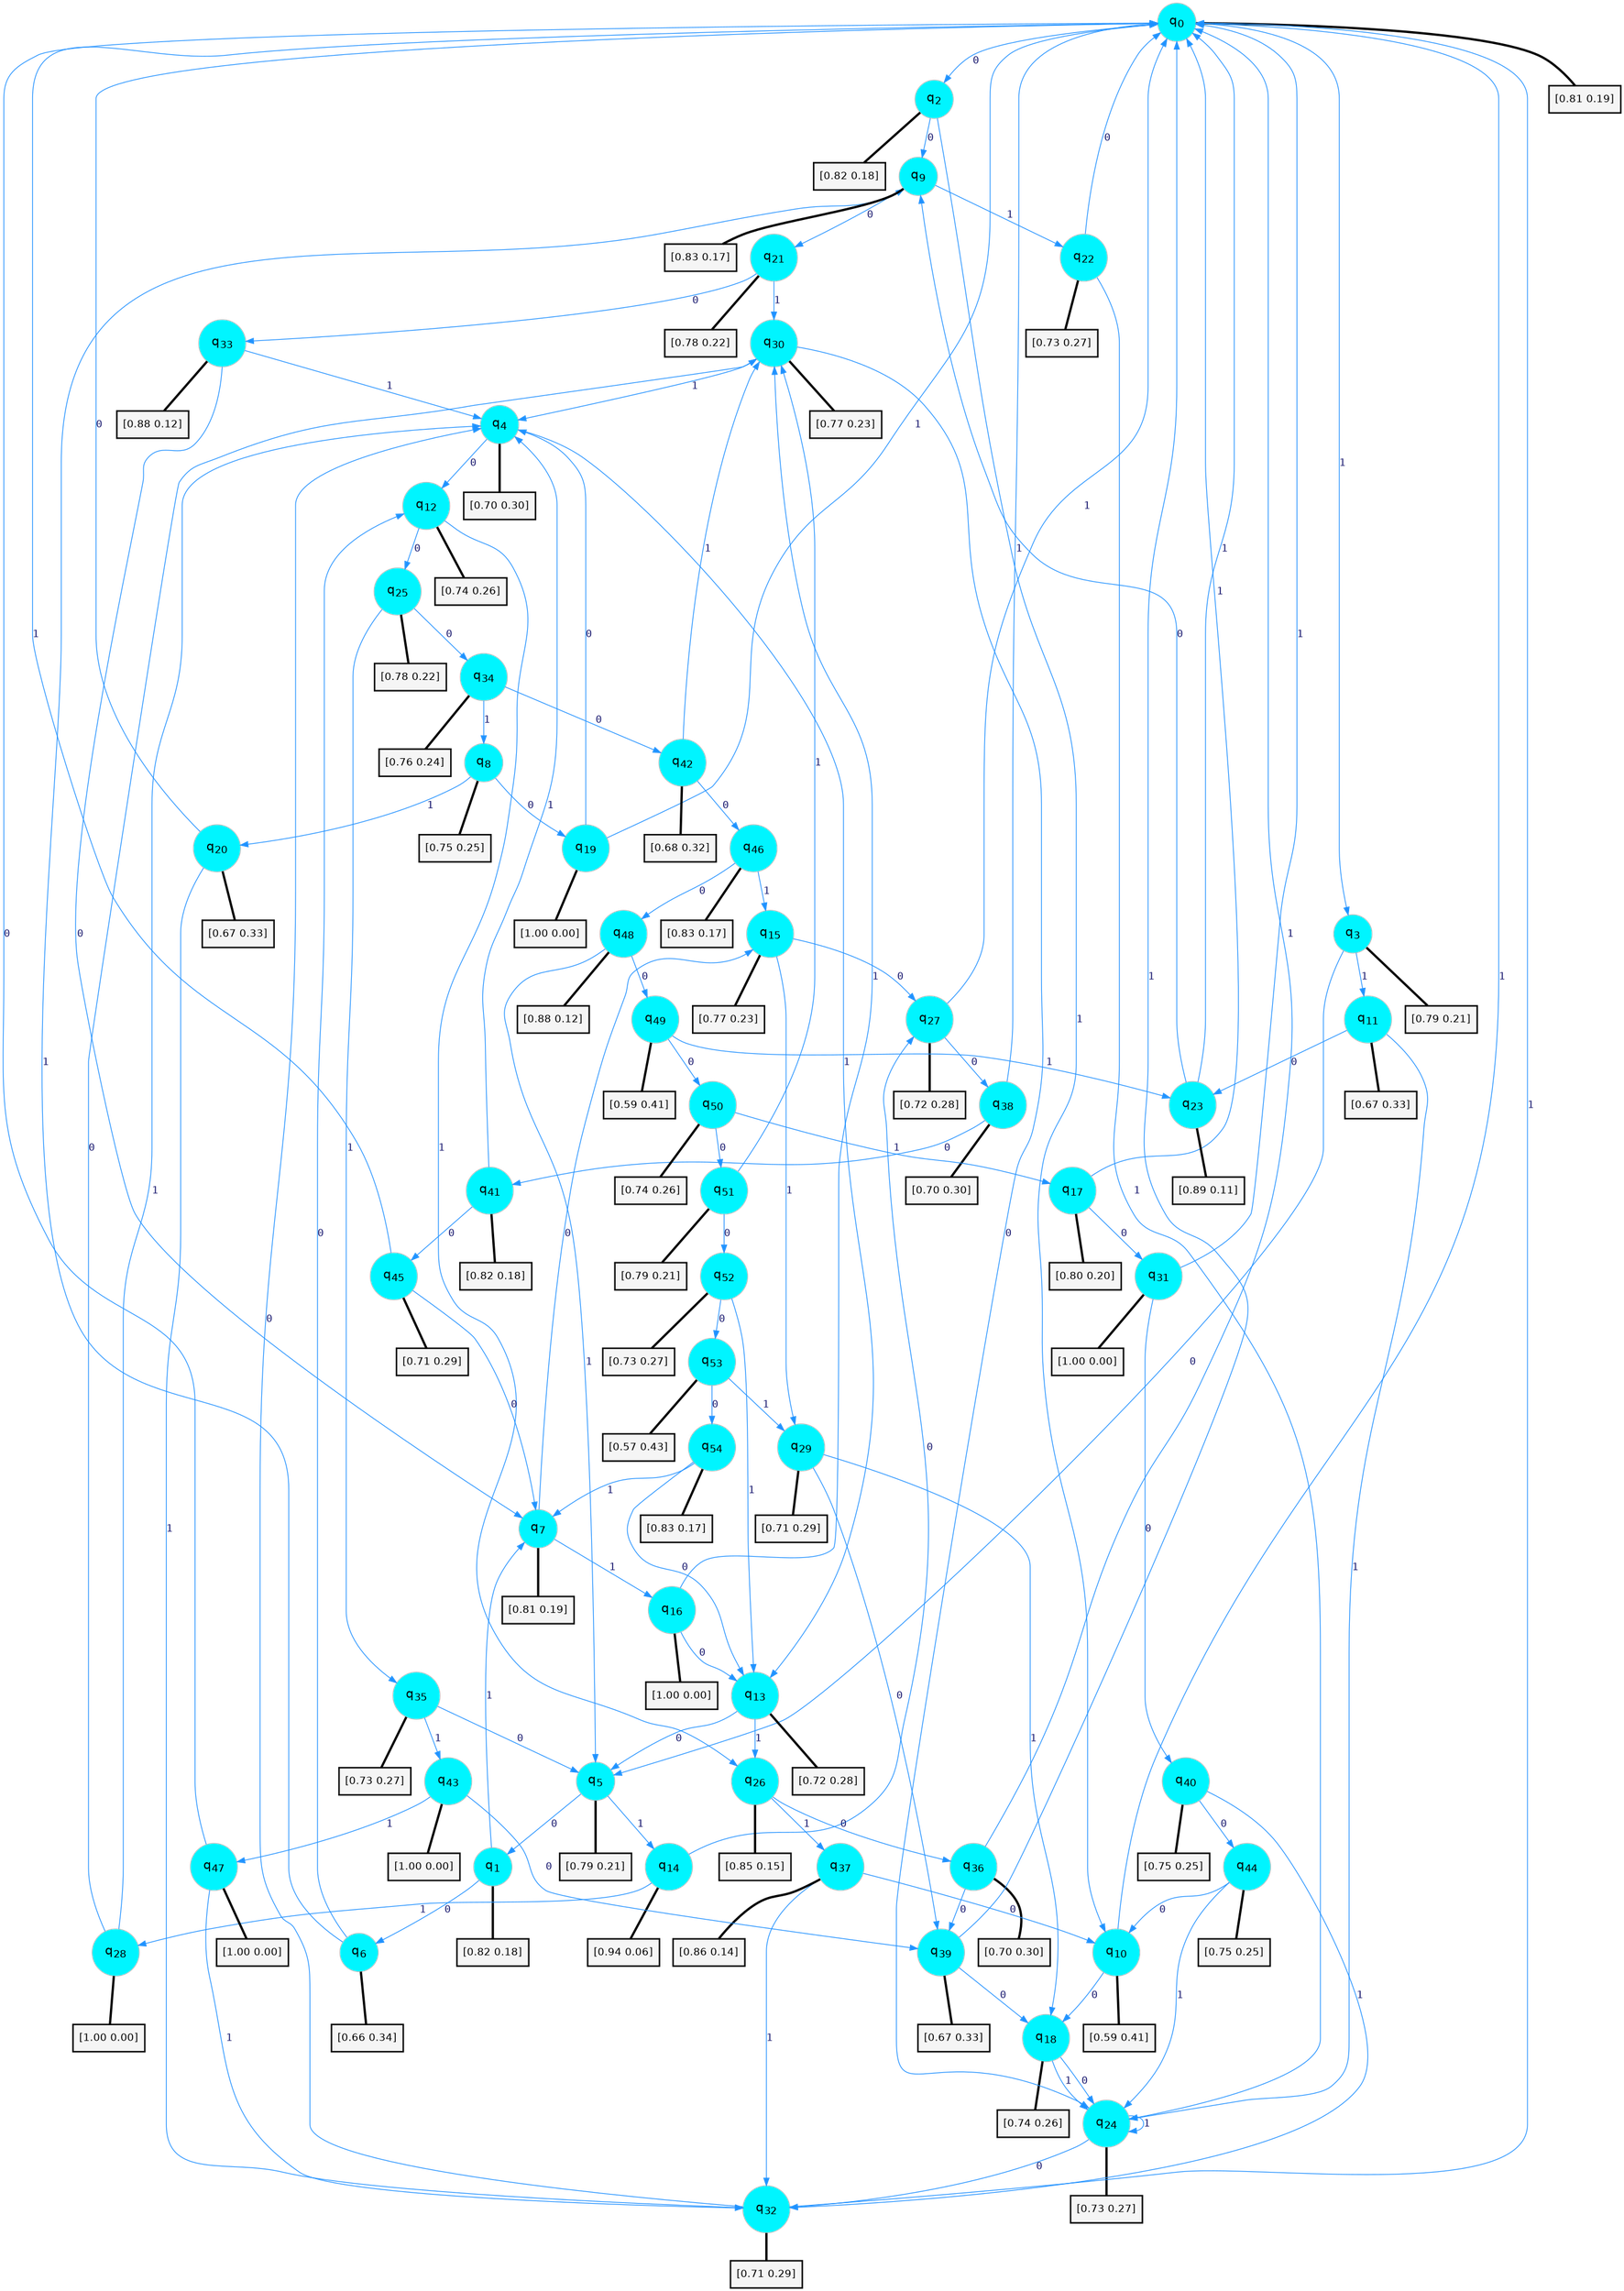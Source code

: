 digraph G {
graph [
bgcolor=transparent, dpi=300, rankdir=TD, size="40,25"];
node [
color=gray, fillcolor=turquoise1, fontcolor=black, fontname=Helvetica, fontsize=16, fontweight=bold, shape=circle, style=filled];
edge [
arrowsize=1, color=dodgerblue1, fontcolor=midnightblue, fontname=courier, fontweight=bold, penwidth=1, style=solid, weight=20];
0[label=<q<SUB>0</SUB>>];
1[label=<q<SUB>1</SUB>>];
2[label=<q<SUB>2</SUB>>];
3[label=<q<SUB>3</SUB>>];
4[label=<q<SUB>4</SUB>>];
5[label=<q<SUB>5</SUB>>];
6[label=<q<SUB>6</SUB>>];
7[label=<q<SUB>7</SUB>>];
8[label=<q<SUB>8</SUB>>];
9[label=<q<SUB>9</SUB>>];
10[label=<q<SUB>10</SUB>>];
11[label=<q<SUB>11</SUB>>];
12[label=<q<SUB>12</SUB>>];
13[label=<q<SUB>13</SUB>>];
14[label=<q<SUB>14</SUB>>];
15[label=<q<SUB>15</SUB>>];
16[label=<q<SUB>16</SUB>>];
17[label=<q<SUB>17</SUB>>];
18[label=<q<SUB>18</SUB>>];
19[label=<q<SUB>19</SUB>>];
20[label=<q<SUB>20</SUB>>];
21[label=<q<SUB>21</SUB>>];
22[label=<q<SUB>22</SUB>>];
23[label=<q<SUB>23</SUB>>];
24[label=<q<SUB>24</SUB>>];
25[label=<q<SUB>25</SUB>>];
26[label=<q<SUB>26</SUB>>];
27[label=<q<SUB>27</SUB>>];
28[label=<q<SUB>28</SUB>>];
29[label=<q<SUB>29</SUB>>];
30[label=<q<SUB>30</SUB>>];
31[label=<q<SUB>31</SUB>>];
32[label=<q<SUB>32</SUB>>];
33[label=<q<SUB>33</SUB>>];
34[label=<q<SUB>34</SUB>>];
35[label=<q<SUB>35</SUB>>];
36[label=<q<SUB>36</SUB>>];
37[label=<q<SUB>37</SUB>>];
38[label=<q<SUB>38</SUB>>];
39[label=<q<SUB>39</SUB>>];
40[label=<q<SUB>40</SUB>>];
41[label=<q<SUB>41</SUB>>];
42[label=<q<SUB>42</SUB>>];
43[label=<q<SUB>43</SUB>>];
44[label=<q<SUB>44</SUB>>];
45[label=<q<SUB>45</SUB>>];
46[label=<q<SUB>46</SUB>>];
47[label=<q<SUB>47</SUB>>];
48[label=<q<SUB>48</SUB>>];
49[label=<q<SUB>49</SUB>>];
50[label=<q<SUB>50</SUB>>];
51[label=<q<SUB>51</SUB>>];
52[label=<q<SUB>52</SUB>>];
53[label=<q<SUB>53</SUB>>];
54[label=<q<SUB>54</SUB>>];
55[label="[0.81 0.19]", shape=box,fontcolor=black, fontname=Helvetica, fontsize=14, penwidth=2, fillcolor=whitesmoke,color=black];
56[label="[0.82 0.18]", shape=box,fontcolor=black, fontname=Helvetica, fontsize=14, penwidth=2, fillcolor=whitesmoke,color=black];
57[label="[0.82 0.18]", shape=box,fontcolor=black, fontname=Helvetica, fontsize=14, penwidth=2, fillcolor=whitesmoke,color=black];
58[label="[0.79 0.21]", shape=box,fontcolor=black, fontname=Helvetica, fontsize=14, penwidth=2, fillcolor=whitesmoke,color=black];
59[label="[0.70 0.30]", shape=box,fontcolor=black, fontname=Helvetica, fontsize=14, penwidth=2, fillcolor=whitesmoke,color=black];
60[label="[0.79 0.21]", shape=box,fontcolor=black, fontname=Helvetica, fontsize=14, penwidth=2, fillcolor=whitesmoke,color=black];
61[label="[0.66 0.34]", shape=box,fontcolor=black, fontname=Helvetica, fontsize=14, penwidth=2, fillcolor=whitesmoke,color=black];
62[label="[0.81 0.19]", shape=box,fontcolor=black, fontname=Helvetica, fontsize=14, penwidth=2, fillcolor=whitesmoke,color=black];
63[label="[0.75 0.25]", shape=box,fontcolor=black, fontname=Helvetica, fontsize=14, penwidth=2, fillcolor=whitesmoke,color=black];
64[label="[0.83 0.17]", shape=box,fontcolor=black, fontname=Helvetica, fontsize=14, penwidth=2, fillcolor=whitesmoke,color=black];
65[label="[0.59 0.41]", shape=box,fontcolor=black, fontname=Helvetica, fontsize=14, penwidth=2, fillcolor=whitesmoke,color=black];
66[label="[0.67 0.33]", shape=box,fontcolor=black, fontname=Helvetica, fontsize=14, penwidth=2, fillcolor=whitesmoke,color=black];
67[label="[0.74 0.26]", shape=box,fontcolor=black, fontname=Helvetica, fontsize=14, penwidth=2, fillcolor=whitesmoke,color=black];
68[label="[0.72 0.28]", shape=box,fontcolor=black, fontname=Helvetica, fontsize=14, penwidth=2, fillcolor=whitesmoke,color=black];
69[label="[0.94 0.06]", shape=box,fontcolor=black, fontname=Helvetica, fontsize=14, penwidth=2, fillcolor=whitesmoke,color=black];
70[label="[0.77 0.23]", shape=box,fontcolor=black, fontname=Helvetica, fontsize=14, penwidth=2, fillcolor=whitesmoke,color=black];
71[label="[1.00 0.00]", shape=box,fontcolor=black, fontname=Helvetica, fontsize=14, penwidth=2, fillcolor=whitesmoke,color=black];
72[label="[0.80 0.20]", shape=box,fontcolor=black, fontname=Helvetica, fontsize=14, penwidth=2, fillcolor=whitesmoke,color=black];
73[label="[0.74 0.26]", shape=box,fontcolor=black, fontname=Helvetica, fontsize=14, penwidth=2, fillcolor=whitesmoke,color=black];
74[label="[1.00 0.00]", shape=box,fontcolor=black, fontname=Helvetica, fontsize=14, penwidth=2, fillcolor=whitesmoke,color=black];
75[label="[0.67 0.33]", shape=box,fontcolor=black, fontname=Helvetica, fontsize=14, penwidth=2, fillcolor=whitesmoke,color=black];
76[label="[0.78 0.22]", shape=box,fontcolor=black, fontname=Helvetica, fontsize=14, penwidth=2, fillcolor=whitesmoke,color=black];
77[label="[0.73 0.27]", shape=box,fontcolor=black, fontname=Helvetica, fontsize=14, penwidth=2, fillcolor=whitesmoke,color=black];
78[label="[0.89 0.11]", shape=box,fontcolor=black, fontname=Helvetica, fontsize=14, penwidth=2, fillcolor=whitesmoke,color=black];
79[label="[0.73 0.27]", shape=box,fontcolor=black, fontname=Helvetica, fontsize=14, penwidth=2, fillcolor=whitesmoke,color=black];
80[label="[0.78 0.22]", shape=box,fontcolor=black, fontname=Helvetica, fontsize=14, penwidth=2, fillcolor=whitesmoke,color=black];
81[label="[0.85 0.15]", shape=box,fontcolor=black, fontname=Helvetica, fontsize=14, penwidth=2, fillcolor=whitesmoke,color=black];
82[label="[0.72 0.28]", shape=box,fontcolor=black, fontname=Helvetica, fontsize=14, penwidth=2, fillcolor=whitesmoke,color=black];
83[label="[1.00 0.00]", shape=box,fontcolor=black, fontname=Helvetica, fontsize=14, penwidth=2, fillcolor=whitesmoke,color=black];
84[label="[0.71 0.29]", shape=box,fontcolor=black, fontname=Helvetica, fontsize=14, penwidth=2, fillcolor=whitesmoke,color=black];
85[label="[0.77 0.23]", shape=box,fontcolor=black, fontname=Helvetica, fontsize=14, penwidth=2, fillcolor=whitesmoke,color=black];
86[label="[1.00 0.00]", shape=box,fontcolor=black, fontname=Helvetica, fontsize=14, penwidth=2, fillcolor=whitesmoke,color=black];
87[label="[0.71 0.29]", shape=box,fontcolor=black, fontname=Helvetica, fontsize=14, penwidth=2, fillcolor=whitesmoke,color=black];
88[label="[0.88 0.12]", shape=box,fontcolor=black, fontname=Helvetica, fontsize=14, penwidth=2, fillcolor=whitesmoke,color=black];
89[label="[0.76 0.24]", shape=box,fontcolor=black, fontname=Helvetica, fontsize=14, penwidth=2, fillcolor=whitesmoke,color=black];
90[label="[0.73 0.27]", shape=box,fontcolor=black, fontname=Helvetica, fontsize=14, penwidth=2, fillcolor=whitesmoke,color=black];
91[label="[0.70 0.30]", shape=box,fontcolor=black, fontname=Helvetica, fontsize=14, penwidth=2, fillcolor=whitesmoke,color=black];
92[label="[0.86 0.14]", shape=box,fontcolor=black, fontname=Helvetica, fontsize=14, penwidth=2, fillcolor=whitesmoke,color=black];
93[label="[0.70 0.30]", shape=box,fontcolor=black, fontname=Helvetica, fontsize=14, penwidth=2, fillcolor=whitesmoke,color=black];
94[label="[0.67 0.33]", shape=box,fontcolor=black, fontname=Helvetica, fontsize=14, penwidth=2, fillcolor=whitesmoke,color=black];
95[label="[0.75 0.25]", shape=box,fontcolor=black, fontname=Helvetica, fontsize=14, penwidth=2, fillcolor=whitesmoke,color=black];
96[label="[0.82 0.18]", shape=box,fontcolor=black, fontname=Helvetica, fontsize=14, penwidth=2, fillcolor=whitesmoke,color=black];
97[label="[0.68 0.32]", shape=box,fontcolor=black, fontname=Helvetica, fontsize=14, penwidth=2, fillcolor=whitesmoke,color=black];
98[label="[1.00 0.00]", shape=box,fontcolor=black, fontname=Helvetica, fontsize=14, penwidth=2, fillcolor=whitesmoke,color=black];
99[label="[0.75 0.25]", shape=box,fontcolor=black, fontname=Helvetica, fontsize=14, penwidth=2, fillcolor=whitesmoke,color=black];
100[label="[0.71 0.29]", shape=box,fontcolor=black, fontname=Helvetica, fontsize=14, penwidth=2, fillcolor=whitesmoke,color=black];
101[label="[0.83 0.17]", shape=box,fontcolor=black, fontname=Helvetica, fontsize=14, penwidth=2, fillcolor=whitesmoke,color=black];
102[label="[1.00 0.00]", shape=box,fontcolor=black, fontname=Helvetica, fontsize=14, penwidth=2, fillcolor=whitesmoke,color=black];
103[label="[0.88 0.12]", shape=box,fontcolor=black, fontname=Helvetica, fontsize=14, penwidth=2, fillcolor=whitesmoke,color=black];
104[label="[0.59 0.41]", shape=box,fontcolor=black, fontname=Helvetica, fontsize=14, penwidth=2, fillcolor=whitesmoke,color=black];
105[label="[0.74 0.26]", shape=box,fontcolor=black, fontname=Helvetica, fontsize=14, penwidth=2, fillcolor=whitesmoke,color=black];
106[label="[0.79 0.21]", shape=box,fontcolor=black, fontname=Helvetica, fontsize=14, penwidth=2, fillcolor=whitesmoke,color=black];
107[label="[0.73 0.27]", shape=box,fontcolor=black, fontname=Helvetica, fontsize=14, penwidth=2, fillcolor=whitesmoke,color=black];
108[label="[0.57 0.43]", shape=box,fontcolor=black, fontname=Helvetica, fontsize=14, penwidth=2, fillcolor=whitesmoke,color=black];
109[label="[0.83 0.17]", shape=box,fontcolor=black, fontname=Helvetica, fontsize=14, penwidth=2, fillcolor=whitesmoke,color=black];
0->2 [label=0];
0->3 [label=1];
0->55 [arrowhead=none, penwidth=3,color=black];
1->6 [label=0];
1->7 [label=1];
1->56 [arrowhead=none, penwidth=3,color=black];
2->9 [label=0];
2->10 [label=1];
2->57 [arrowhead=none, penwidth=3,color=black];
3->5 [label=0];
3->11 [label=1];
3->58 [arrowhead=none, penwidth=3,color=black];
4->12 [label=0];
4->13 [label=1];
4->59 [arrowhead=none, penwidth=3,color=black];
5->1 [label=0];
5->14 [label=1];
5->60 [arrowhead=none, penwidth=3,color=black];
6->12 [label=0];
6->9 [label=1];
6->61 [arrowhead=none, penwidth=3,color=black];
7->15 [label=0];
7->16 [label=1];
7->62 [arrowhead=none, penwidth=3,color=black];
8->19 [label=0];
8->20 [label=1];
8->63 [arrowhead=none, penwidth=3,color=black];
9->21 [label=0];
9->22 [label=1];
9->64 [arrowhead=none, penwidth=3,color=black];
10->18 [label=0];
10->0 [label=1];
10->65 [arrowhead=none, penwidth=3,color=black];
11->23 [label=0];
11->24 [label=1];
11->66 [arrowhead=none, penwidth=3,color=black];
12->25 [label=0];
12->26 [label=1];
12->67 [arrowhead=none, penwidth=3,color=black];
13->5 [label=0];
13->26 [label=1];
13->68 [arrowhead=none, penwidth=3,color=black];
14->27 [label=0];
14->28 [label=1];
14->69 [arrowhead=none, penwidth=3,color=black];
15->27 [label=0];
15->29 [label=1];
15->70 [arrowhead=none, penwidth=3,color=black];
16->13 [label=0];
16->30 [label=1];
16->71 [arrowhead=none, penwidth=3,color=black];
17->31 [label=0];
17->0 [label=1];
17->72 [arrowhead=none, penwidth=3,color=black];
18->24 [label=0];
18->24 [label=1];
18->73 [arrowhead=none, penwidth=3,color=black];
19->4 [label=0];
19->0 [label=1];
19->74 [arrowhead=none, penwidth=3,color=black];
20->0 [label=0];
20->32 [label=1];
20->75 [arrowhead=none, penwidth=3,color=black];
21->33 [label=0];
21->30 [label=1];
21->76 [arrowhead=none, penwidth=3,color=black];
22->0 [label=0];
22->24 [label=1];
22->77 [arrowhead=none, penwidth=3,color=black];
23->9 [label=0];
23->0 [label=1];
23->78 [arrowhead=none, penwidth=3,color=black];
24->32 [label=0];
24->24 [label=1];
24->79 [arrowhead=none, penwidth=3,color=black];
25->34 [label=0];
25->35 [label=1];
25->80 [arrowhead=none, penwidth=3,color=black];
26->36 [label=0];
26->37 [label=1];
26->81 [arrowhead=none, penwidth=3,color=black];
27->38 [label=0];
27->0 [label=1];
27->82 [arrowhead=none, penwidth=3,color=black];
28->30 [label=0];
28->4 [label=1];
28->83 [arrowhead=none, penwidth=3,color=black];
29->39 [label=0];
29->18 [label=1];
29->84 [arrowhead=none, penwidth=3,color=black];
30->24 [label=0];
30->4 [label=1];
30->85 [arrowhead=none, penwidth=3,color=black];
31->40 [label=0];
31->0 [label=1];
31->86 [arrowhead=none, penwidth=3,color=black];
32->4 [label=0];
32->0 [label=1];
32->87 [arrowhead=none, penwidth=3,color=black];
33->7 [label=0];
33->4 [label=1];
33->88 [arrowhead=none, penwidth=3,color=black];
34->42 [label=0];
34->8 [label=1];
34->89 [arrowhead=none, penwidth=3,color=black];
35->5 [label=0];
35->43 [label=1];
35->90 [arrowhead=none, penwidth=3,color=black];
36->39 [label=0];
36->0 [label=1];
36->91 [arrowhead=none, penwidth=3,color=black];
37->10 [label=0];
37->32 [label=1];
37->92 [arrowhead=none, penwidth=3,color=black];
38->41 [label=0];
38->0 [label=1];
38->93 [arrowhead=none, penwidth=3,color=black];
39->18 [label=0];
39->0 [label=1];
39->94 [arrowhead=none, penwidth=3,color=black];
40->44 [label=0];
40->32 [label=1];
40->95 [arrowhead=none, penwidth=3,color=black];
41->45 [label=0];
41->4 [label=1];
41->96 [arrowhead=none, penwidth=3,color=black];
42->46 [label=0];
42->30 [label=1];
42->97 [arrowhead=none, penwidth=3,color=black];
43->39 [label=0];
43->47 [label=1];
43->98 [arrowhead=none, penwidth=3,color=black];
44->10 [label=0];
44->24 [label=1];
44->99 [arrowhead=none, penwidth=3,color=black];
45->7 [label=0];
45->0 [label=1];
45->100 [arrowhead=none, penwidth=3,color=black];
46->48 [label=0];
46->15 [label=1];
46->101 [arrowhead=none, penwidth=3,color=black];
47->0 [label=0];
47->32 [label=1];
47->102 [arrowhead=none, penwidth=3,color=black];
48->49 [label=0];
48->5 [label=1];
48->103 [arrowhead=none, penwidth=3,color=black];
49->50 [label=0];
49->23 [label=1];
49->104 [arrowhead=none, penwidth=3,color=black];
50->51 [label=0];
50->17 [label=1];
50->105 [arrowhead=none, penwidth=3,color=black];
51->52 [label=0];
51->30 [label=1];
51->106 [arrowhead=none, penwidth=3,color=black];
52->53 [label=0];
52->13 [label=1];
52->107 [arrowhead=none, penwidth=3,color=black];
53->54 [label=0];
53->29 [label=1];
53->108 [arrowhead=none, penwidth=3,color=black];
54->13 [label=0];
54->7 [label=1];
54->109 [arrowhead=none, penwidth=3,color=black];
}
